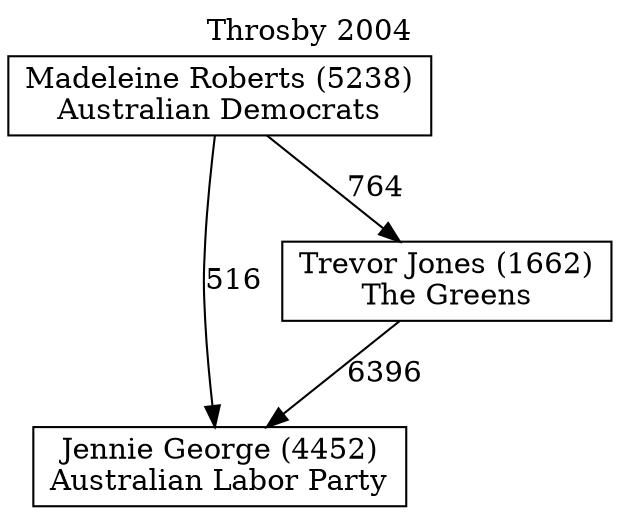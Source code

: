 // House preference flow
digraph "Jennie George (4452)_Throsby_2004" {
	graph [label="Throsby 2004" labelloc=t mclimit=10]
	node [shape=box]
	"Jennie George (4452)" [label="Jennie George (4452)
Australian Labor Party"]
	"Madeleine Roberts (5238)" [label="Madeleine Roberts (5238)
Australian Democrats"]
	"Trevor Jones (1662)" [label="Trevor Jones (1662)
The Greens"]
	"Madeleine Roberts (5238)" -> "Jennie George (4452)" [label=516]
	"Madeleine Roberts (5238)" -> "Trevor Jones (1662)" [label=764]
	"Trevor Jones (1662)" -> "Jennie George (4452)" [label=6396]
}

